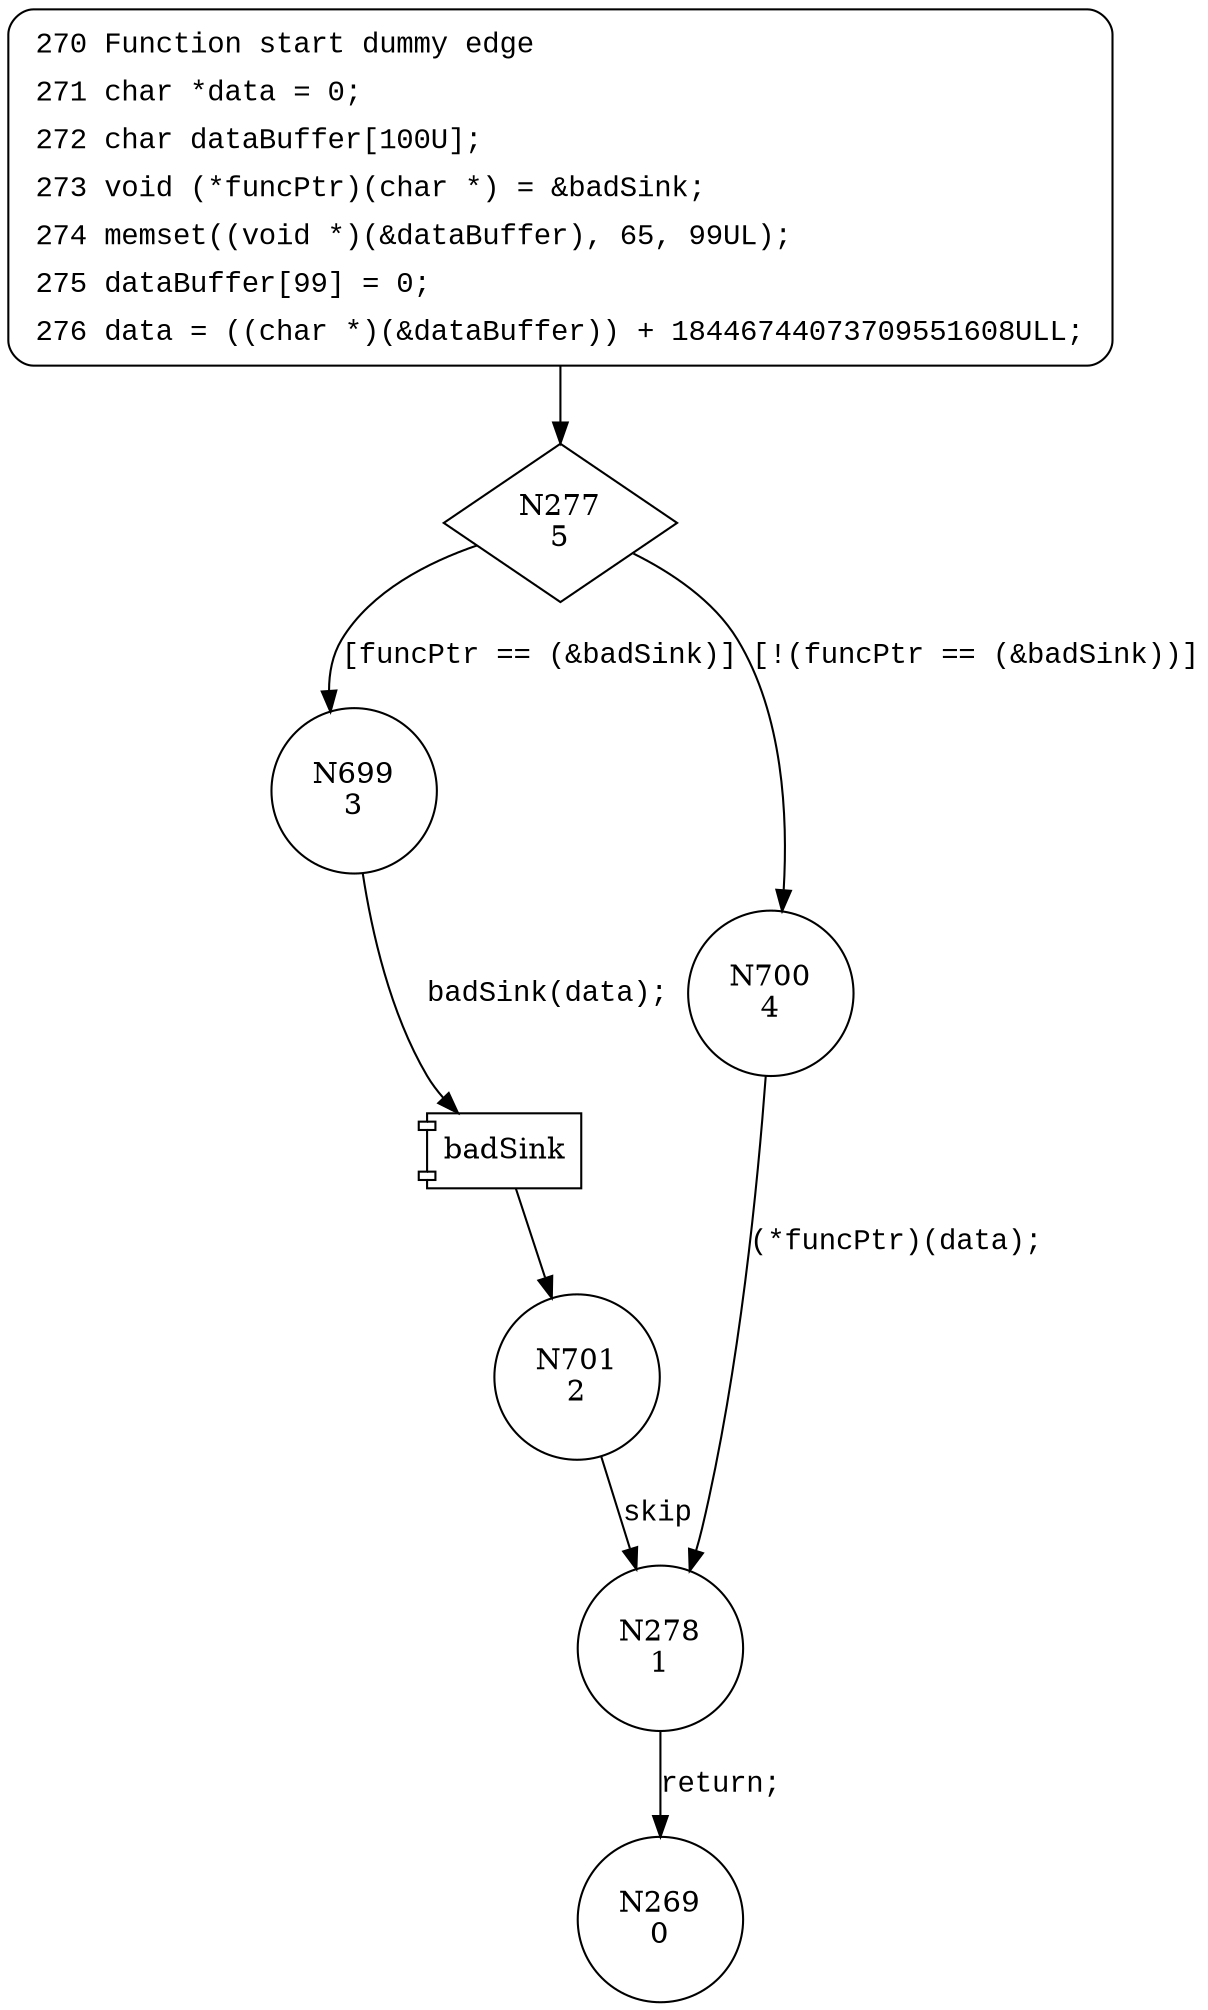 digraph CWE124_Buffer_Underwrite__char_declare_loop_44_bad {
277 [shape="diamond" label="N277\n5"]
699 [shape="circle" label="N699\n3"]
700 [shape="circle" label="N700\n4"]
278 [shape="circle" label="N278\n1"]
269 [shape="circle" label="N269\n0"]
701 [shape="circle" label="N701\n2"]
270 [style="filled,bold" penwidth="1" fillcolor="white" fontname="Courier New" shape="Mrecord" label=<<table border="0" cellborder="0" cellpadding="3" bgcolor="white"><tr><td align="right">270</td><td align="left">Function start dummy edge</td></tr><tr><td align="right">271</td><td align="left">char *data = 0;</td></tr><tr><td align="right">272</td><td align="left">char dataBuffer[100U];</td></tr><tr><td align="right">273</td><td align="left">void (*funcPtr)(char *) = &amp;badSink;</td></tr><tr><td align="right">274</td><td align="left">memset((void *)(&amp;dataBuffer), 65, 99UL);</td></tr><tr><td align="right">275</td><td align="left">dataBuffer[99] = 0;</td></tr><tr><td align="right">276</td><td align="left">data = ((char *)(&amp;dataBuffer)) + 18446744073709551608ULL;</td></tr></table>>]
270 -> 277[label=""]
277 -> 699 [label="[funcPtr == (&badSink)]" fontname="Courier New"]
277 -> 700 [label="[!(funcPtr == (&badSink))]" fontname="Courier New"]
278 -> 269 [label="return;" fontname="Courier New"]
100026 [shape="component" label="badSink"]
699 -> 100026 [label="badSink(data);" fontname="Courier New"]
100026 -> 701 [label="" fontname="Courier New"]
700 -> 278 [label="(*funcPtr)(data);" fontname="Courier New"]
701 -> 278 [label="skip" fontname="Courier New"]
}